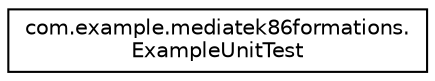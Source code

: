 digraph "Graphical Class Hierarchy"
{
 // LATEX_PDF_SIZE
  edge [fontname="Helvetica",fontsize="10",labelfontname="Helvetica",labelfontsize="10"];
  node [fontname="Helvetica",fontsize="10",shape=record];
  rankdir="LR";
  Node0 [label="com.example.mediatek86formations.\lExampleUnitTest",height=0.2,width=0.4,color="black", fillcolor="white", style="filled",URL="$classcom_1_1example_1_1mediatek86formations_1_1_example_unit_test.html",tooltip=" "];
}
